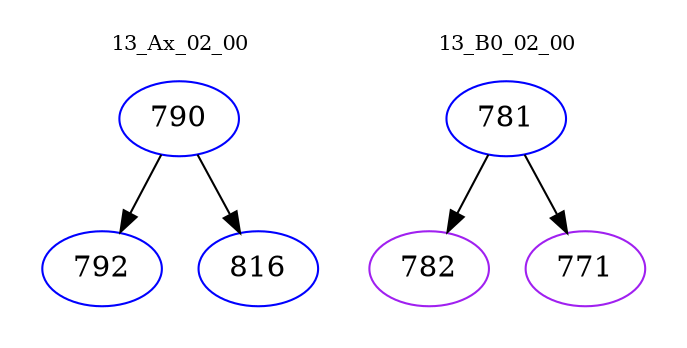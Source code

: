 digraph{
subgraph cluster_0 {
color = white
label = "13_Ax_02_00";
fontsize=10;
T0_790 [label="790", color="blue"]
T0_790 -> T0_792 [color="black"]
T0_792 [label="792", color="blue"]
T0_790 -> T0_816 [color="black"]
T0_816 [label="816", color="blue"]
}
subgraph cluster_1 {
color = white
label = "13_B0_02_00";
fontsize=10;
T1_781 [label="781", color="blue"]
T1_781 -> T1_782 [color="black"]
T1_782 [label="782", color="purple"]
T1_781 -> T1_771 [color="black"]
T1_771 [label="771", color="purple"]
}
}
